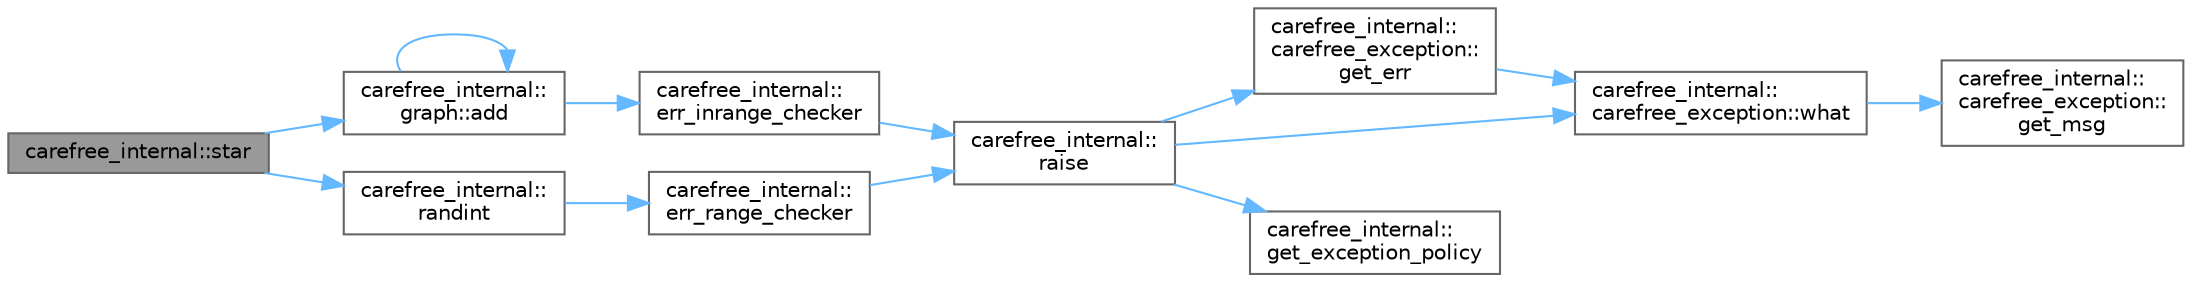 digraph "carefree_internal::star"
{
 // LATEX_PDF_SIZE
  bgcolor="transparent";
  edge [fontname=Helvetica,fontsize=10,labelfontname=Helvetica,labelfontsize=10];
  node [fontname=Helvetica,fontsize=10,shape=box,height=0.2,width=0.4];
  rankdir="LR";
  Node1 [id="Node000001",label="carefree_internal::star",height=0.2,width=0.4,color="gray40", fillcolor="grey60", style="filled", fontcolor="black",tooltip=" "];
  Node1 -> Node2 [id="edge1_Node000001_Node000002",color="steelblue1",style="solid",tooltip=" "];
  Node2 [id="Node000002",label="carefree_internal::\lgraph::add",height=0.2,width=0.4,color="grey40", fillcolor="white", style="filled",URL="$classcarefree__internal_1_1graph.html#abdbd3d847b3956dd1b41abd72e11b039",tooltip=" "];
  Node2 -> Node2 [id="edge2_Node000002_Node000002",color="steelblue1",style="solid",tooltip=" "];
  Node2 -> Node3 [id="edge3_Node000002_Node000003",color="steelblue1",style="solid",tooltip=" "];
  Node3 [id="Node000003",label="carefree_internal::\lerr_inrange_checker",height=0.2,width=0.4,color="grey40", fillcolor="white", style="filled",URL="$namespacecarefree__internal.html#ac0a9ffdfe180933b02d7f6d0b5c7366e",tooltip=" "];
  Node3 -> Node4 [id="edge4_Node000003_Node000004",color="steelblue1",style="solid",tooltip=" "];
  Node4 [id="Node000004",label="carefree_internal::\lraise",height=0.2,width=0.4,color="grey40", fillcolor="white", style="filled",URL="$namespacecarefree__internal.html#ad7cf10e69ae95657808b0308441f1c53",tooltip=" "];
  Node4 -> Node5 [id="edge5_Node000004_Node000005",color="steelblue1",style="solid",tooltip=" "];
  Node5 [id="Node000005",label="carefree_internal::\lcarefree_exception::\lget_err",height=0.2,width=0.4,color="grey40", fillcolor="white", style="filled",URL="$classcarefree__internal_1_1carefree__exception.html#a3401229f6b3d9ffacdbc9fcb11a4bf6f",tooltip=" "];
  Node5 -> Node6 [id="edge6_Node000005_Node000006",color="steelblue1",style="solid",tooltip=" "];
  Node6 [id="Node000006",label="carefree_internal::\lcarefree_exception::what",height=0.2,width=0.4,color="grey40", fillcolor="white", style="filled",URL="$classcarefree__internal_1_1carefree__exception.html#a2c86c4843b14b30939122f4990aa58ed",tooltip=" "];
  Node6 -> Node7 [id="edge7_Node000006_Node000007",color="steelblue1",style="solid",tooltip=" "];
  Node7 [id="Node000007",label="carefree_internal::\lcarefree_exception::\lget_msg",height=0.2,width=0.4,color="grey40", fillcolor="white", style="filled",URL="$classcarefree__internal_1_1carefree__exception.html#afcd62b42ec14c010d285e918a7bd2dd1",tooltip=" "];
  Node4 -> Node8 [id="edge8_Node000004_Node000008",color="steelblue1",style="solid",tooltip=" "];
  Node8 [id="Node000008",label="carefree_internal::\lget_exception_policy",height=0.2,width=0.4,color="grey40", fillcolor="white", style="filled",URL="$namespacecarefree__internal.html#aa840398f5d5a721a2064e7673224a891",tooltip=" "];
  Node4 -> Node6 [id="edge9_Node000004_Node000006",color="steelblue1",style="solid",tooltip=" "];
  Node1 -> Node9 [id="edge10_Node000001_Node000009",color="steelblue1",style="solid",tooltip=" "];
  Node9 [id="Node000009",label="carefree_internal::\lrandint",height=0.2,width=0.4,color="grey40", fillcolor="white", style="filled",URL="$namespacecarefree__internal.html#a6fd76e6e2b0005838173a512f6065ffe",tooltip=" "];
  Node9 -> Node10 [id="edge11_Node000009_Node000010",color="steelblue1",style="solid",tooltip=" "];
  Node10 [id="Node000010",label="carefree_internal::\lerr_range_checker",height=0.2,width=0.4,color="grey40", fillcolor="white", style="filled",URL="$namespacecarefree__internal.html#a2462cbf3b9ed45075dac0a1a34d9e855",tooltip=" "];
  Node10 -> Node4 [id="edge12_Node000010_Node000004",color="steelblue1",style="solid",tooltip=" "];
}
